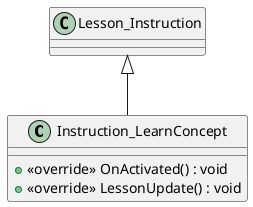@startuml
class Instruction_LearnConcept {
    + <<override>> OnActivated() : void
    + <<override>> LessonUpdate() : void
}
Lesson_Instruction <|-- Instruction_LearnConcept
@enduml
